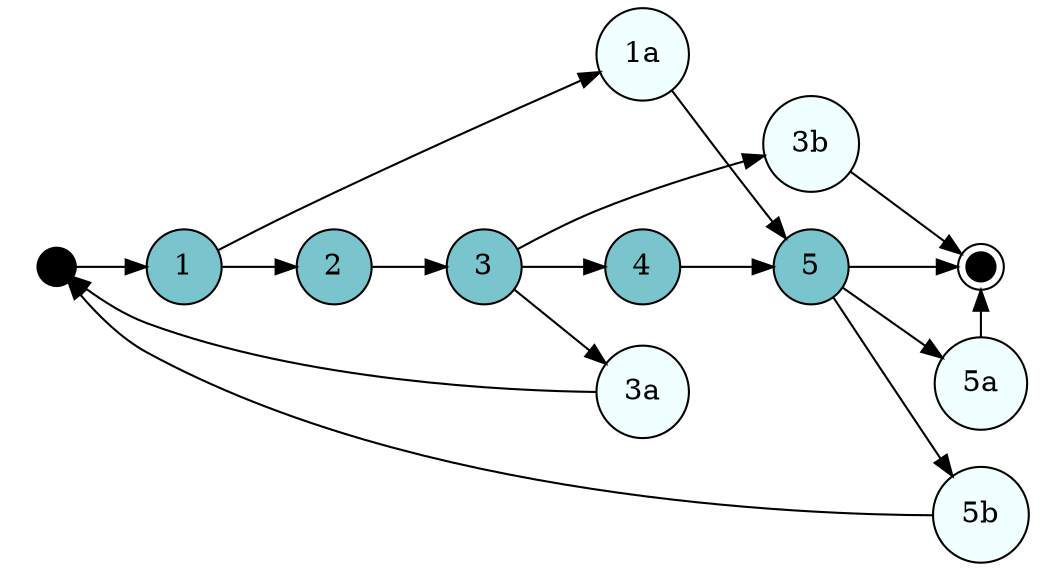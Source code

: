 // Diagram of some use case with slices
digraph UC_2 {
	rankdir=LR;
    node [
    	shape=circle 
    	style=filled 
    	fillcolor=azure
    ]
    edge [
    	weight=0
    ]
	subgraph cluster_0 {
		color=invis
		fontcolor=gray
		edge [
	    	weight=1
	    ]
	    node [
	    	fillcolor=cadetblue3
	    ]
	    "s" [
	    	label=""
	    	penwidth=5
	     	fixedsize=true
	    	width=0.2
    		fillcolor=black
	    	shape=point
	    ]
	     "f" [
	     	fixedsize=true
	    	width=0.2
	    	label=""
    		fillcolor=black
	    	shape=doublecircle
	    ]
		"s" -> 1 -> 2 -> 3 -> 4 -> 5 -> "f";
	}
	1 -> "1a" -> 5;
	3 -> "3a" -> "s";
	3 -> "3b" -> "f";
	5 -> "5a" -> "f";
	5 -> "5b" -> "s";
}